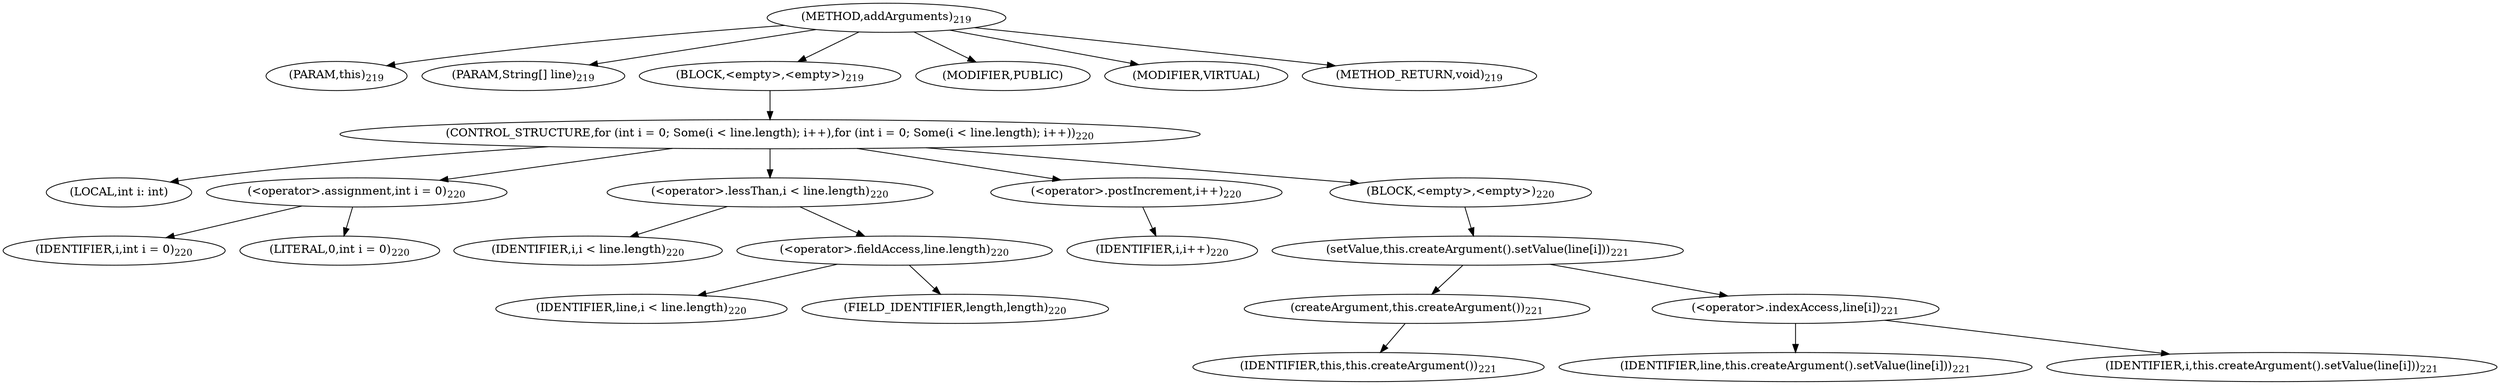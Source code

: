 digraph "addArguments" {  
"385" [label = <(METHOD,addArguments)<SUB>219</SUB>> ]
"47" [label = <(PARAM,this)<SUB>219</SUB>> ]
"386" [label = <(PARAM,String[] line)<SUB>219</SUB>> ]
"387" [label = <(BLOCK,&lt;empty&gt;,&lt;empty&gt;)<SUB>219</SUB>> ]
"388" [label = <(CONTROL_STRUCTURE,for (int i = 0; Some(i &lt; line.length); i++),for (int i = 0; Some(i &lt; line.length); i++))<SUB>220</SUB>> ]
"389" [label = <(LOCAL,int i: int)> ]
"390" [label = <(&lt;operator&gt;.assignment,int i = 0)<SUB>220</SUB>> ]
"391" [label = <(IDENTIFIER,i,int i = 0)<SUB>220</SUB>> ]
"392" [label = <(LITERAL,0,int i = 0)<SUB>220</SUB>> ]
"393" [label = <(&lt;operator&gt;.lessThan,i &lt; line.length)<SUB>220</SUB>> ]
"394" [label = <(IDENTIFIER,i,i &lt; line.length)<SUB>220</SUB>> ]
"395" [label = <(&lt;operator&gt;.fieldAccess,line.length)<SUB>220</SUB>> ]
"396" [label = <(IDENTIFIER,line,i &lt; line.length)<SUB>220</SUB>> ]
"397" [label = <(FIELD_IDENTIFIER,length,length)<SUB>220</SUB>> ]
"398" [label = <(&lt;operator&gt;.postIncrement,i++)<SUB>220</SUB>> ]
"399" [label = <(IDENTIFIER,i,i++)<SUB>220</SUB>> ]
"400" [label = <(BLOCK,&lt;empty&gt;,&lt;empty&gt;)<SUB>220</SUB>> ]
"401" [label = <(setValue,this.createArgument().setValue(line[i]))<SUB>221</SUB>> ]
"402" [label = <(createArgument,this.createArgument())<SUB>221</SUB>> ]
"46" [label = <(IDENTIFIER,this,this.createArgument())<SUB>221</SUB>> ]
"403" [label = <(&lt;operator&gt;.indexAccess,line[i])<SUB>221</SUB>> ]
"404" [label = <(IDENTIFIER,line,this.createArgument().setValue(line[i]))<SUB>221</SUB>> ]
"405" [label = <(IDENTIFIER,i,this.createArgument().setValue(line[i]))<SUB>221</SUB>> ]
"406" [label = <(MODIFIER,PUBLIC)> ]
"407" [label = <(MODIFIER,VIRTUAL)> ]
"408" [label = <(METHOD_RETURN,void)<SUB>219</SUB>> ]
  "385" -> "47" 
  "385" -> "386" 
  "385" -> "387" 
  "385" -> "406" 
  "385" -> "407" 
  "385" -> "408" 
  "387" -> "388" 
  "388" -> "389" 
  "388" -> "390" 
  "388" -> "393" 
  "388" -> "398" 
  "388" -> "400" 
  "390" -> "391" 
  "390" -> "392" 
  "393" -> "394" 
  "393" -> "395" 
  "395" -> "396" 
  "395" -> "397" 
  "398" -> "399" 
  "400" -> "401" 
  "401" -> "402" 
  "401" -> "403" 
  "402" -> "46" 
  "403" -> "404" 
  "403" -> "405" 
}
